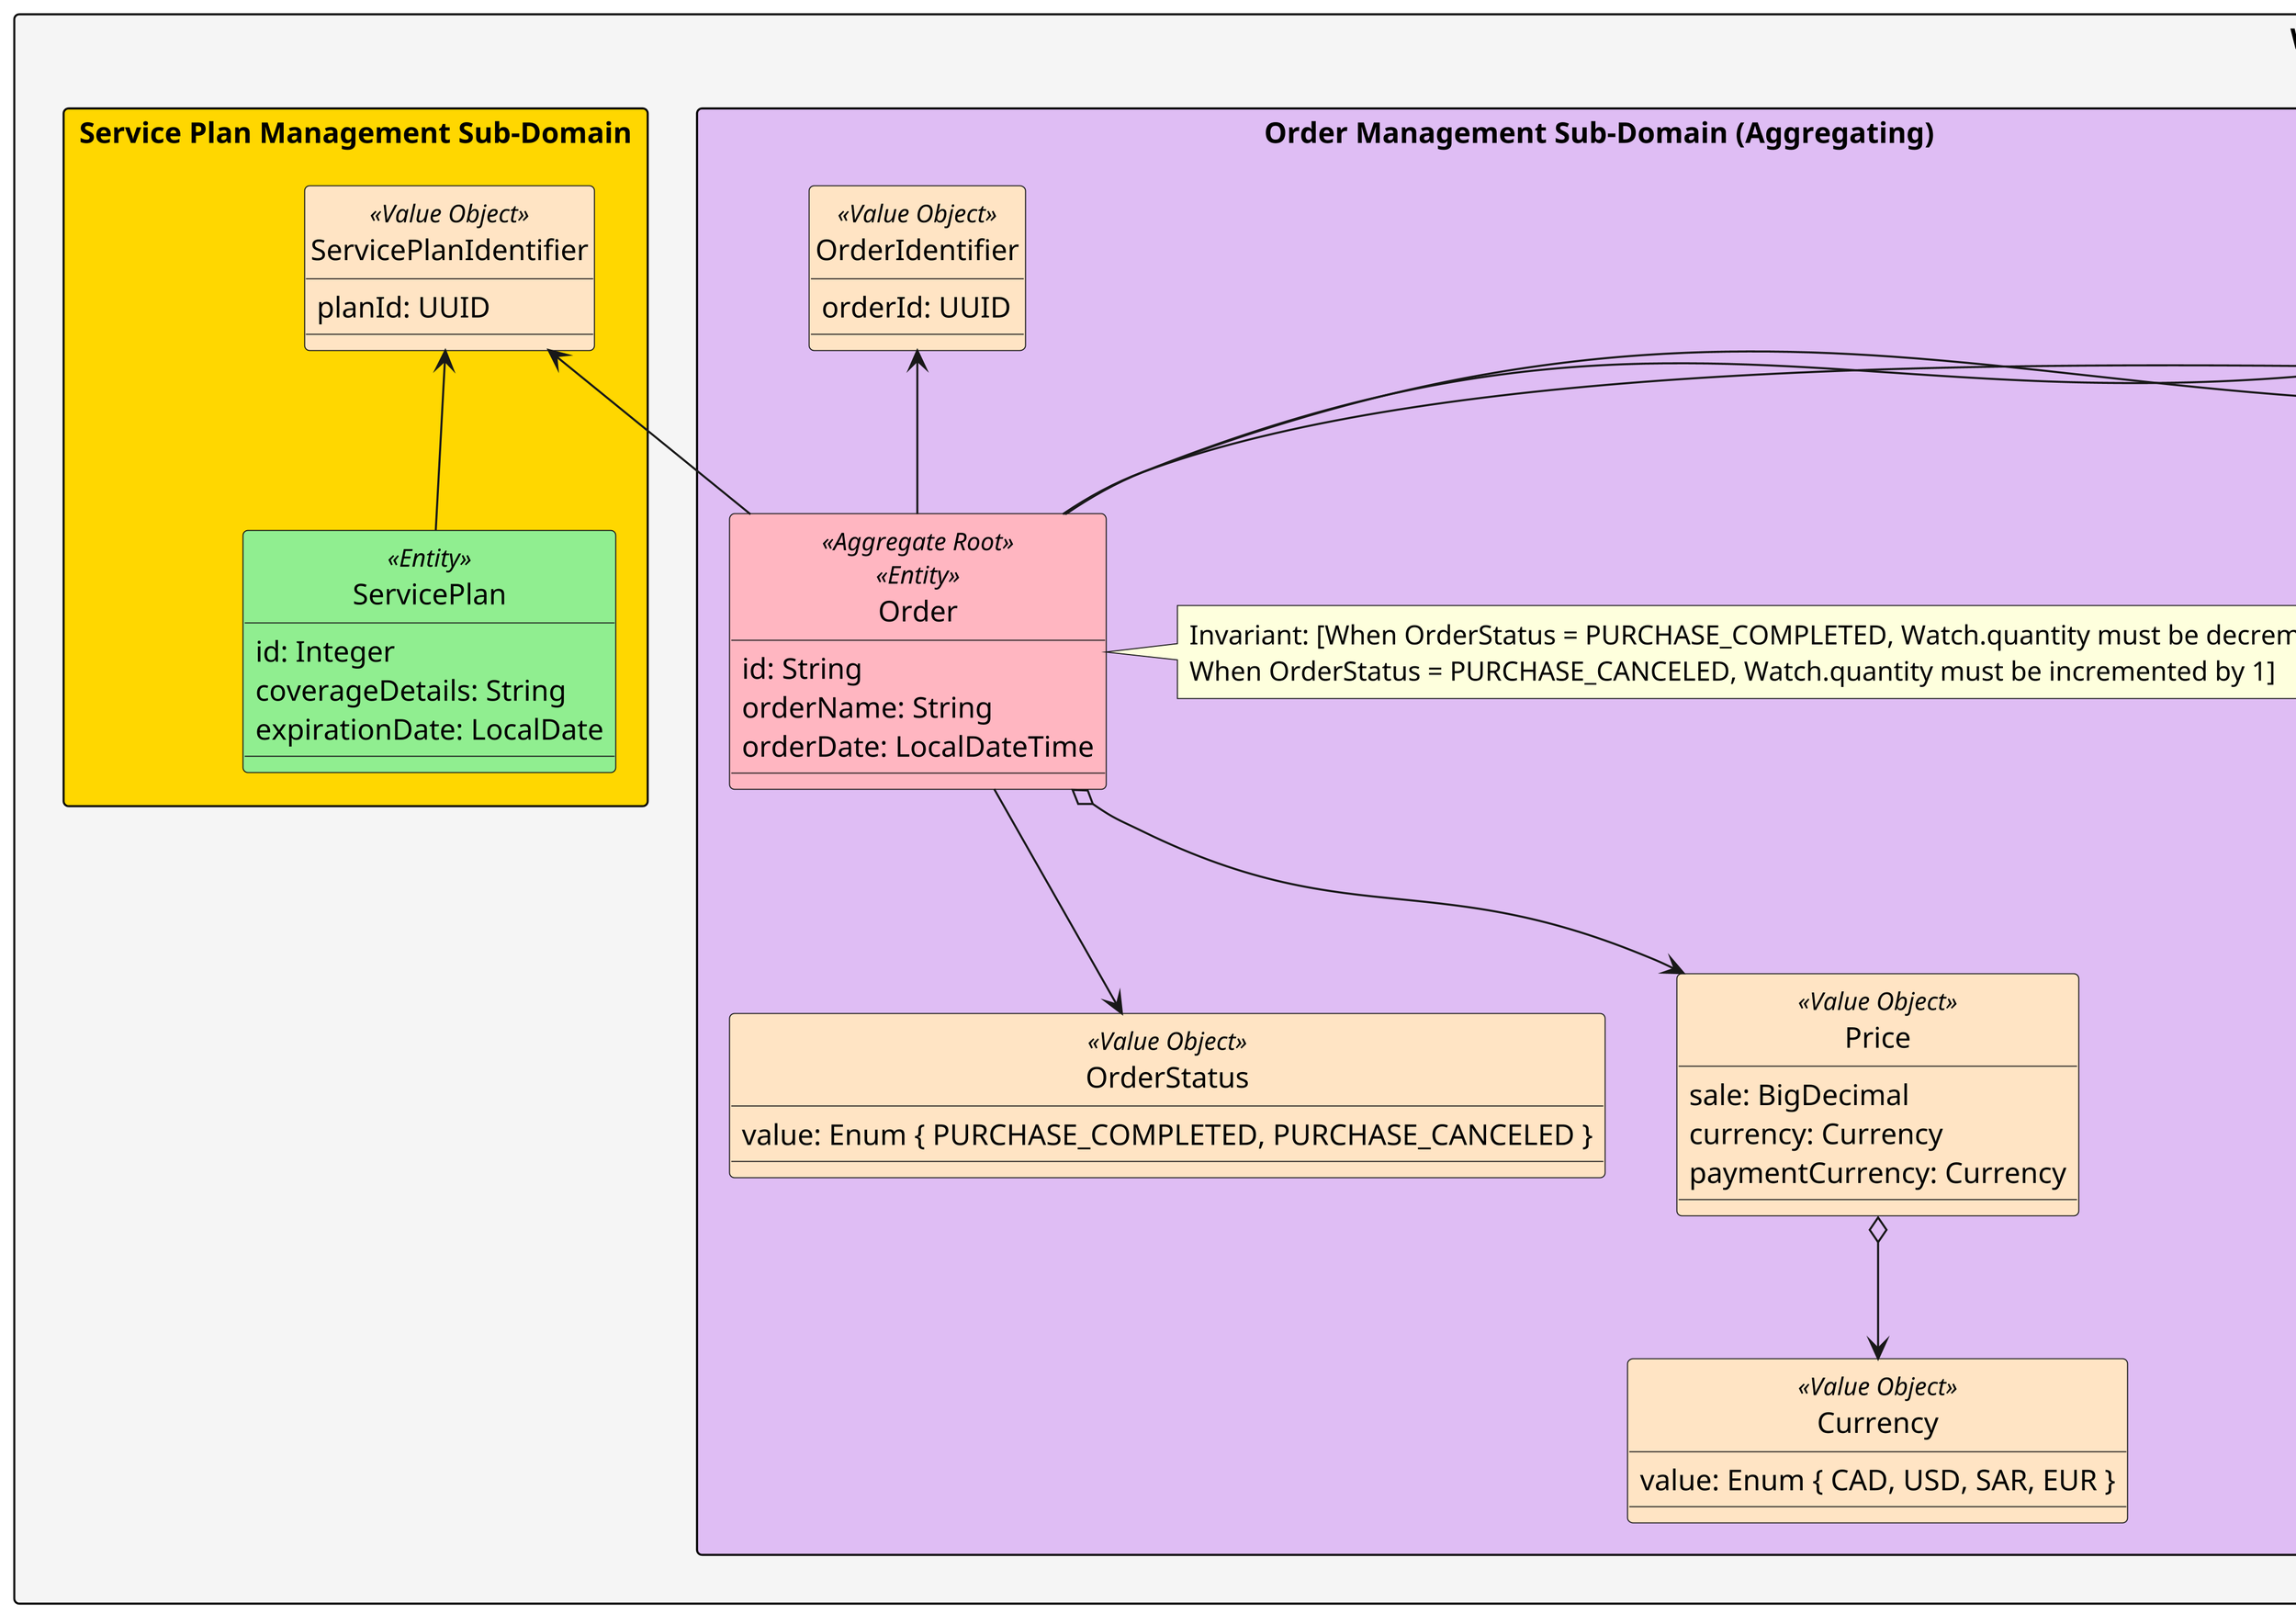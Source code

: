 @startuml
!pragma layout dot
skinparam graphviz_dot_options "-Grankdir=TB -Granksep=1.5 -Gnodesep=0.5"

hide circle
top to bottom direction

!define ENTITY(x) class x << Entity >>
!define AGGREGATE(x) class x << Aggregate >>
!define AGGREGATE_ROOT(x) class x << Aggregate Root >>
!define AGGREGATE_ROOT_ENTITY(x) class x << Aggregate Root >> << Entity >>
!define VALUE_OBJECT(x) class x << Value Object >>
!pragma useVerticalIf on
skinparam dpi 350
skinparam packageStyle rectangle
skinparam rectangle {
    BackgroundColor #f7f4eb
    BorderColor Black
}

Package "Watch Store System" <<Rectangle>> #F5F5F5 {

    Package "Customer Management Sub-Domain" <<Rectangle>> #FFCDD2 {
        ENTITY(Customer) #lightpink {
            id: Integer
            lastName: String
            firstName: String
            emailAddress: String
            username: String
            password: String
        }
        VALUE_OBJECT(CustomerIdentifier) #Bisque {
            customerId: UUID
        }
        VALUE_OBJECT(CustomerAddress) #Bisque {
            street: String
            city: String
            province: String
            postalCode: String
        }
        VALUE_OBJECT(PhoneNumber) #Bisque {
            type: String
            number: String
        }
        Customer -u-> CustomerIdentifier
        Customer o--> CustomerAddress
        Customer *-- "0..*" PhoneNumber
    }

    Package "Product Management Sub-Domain" <<Rectangle>> #C3E6CB {
        ENTITY(Watch) #lightblue {
            id: Integer
            model: String
            material: String
            quantity: Integer
        }
        ENTITY(Catalog) #lightgray {
            id: Integer
            type: String
            description: String
        }
        VALUE_OBJECT(WatchIdentifier) #Bisque {
            watchId: UUID
        }
        VALUE_OBJECT(CatalogIdentifier) #Bisque {
            catalogId: UUID
        }
        VALUE_OBJECT(Price) #Bisque {
            sale: BigDecimal
            msrp: BigDecimal
            cost: BigDecimal
            totalOptionsCost: BigDecimal
        }
        VALUE_OBJECT(WatchBrand) #Bisque {
            name: String
            country: String
        }
        VALUE_OBJECT(Accessory) #Bisque {
            name: String
            price: BigDecimal
        }
        VALUE_OBJECT(UsageType) #Bisque {
            value: Enum { NEW, USED }
        }

        Watch -u-> WatchIdentifier
        Watch -u-> CatalogIdentifier
        Watch o--> Price
        Watch o--> WatchBrand
        Watch *-- "0..*" Accessory
        Watch o--> UsageType
        Catalog -u-> CatalogIdentifier
    }

    Package "Service Plan Management Sub-Domain" <<Rectangle>> #FFD700 {
        ENTITY(ServicePlan) #lightgreen {
            id: Integer
            coverageDetails: String
            expirationDate: LocalDate
        }
        VALUE_OBJECT(ServicePlanIdentifier) #Bisque {
            planId: UUID
        }
        ServicePlan -u-> ServicePlanIdentifier
    }

    Package "Order Management Sub-Domain (Aggregating)" <<Rectangle>> #DFBDF4 {
        AGGREGATE_ROOT_ENTITY(Order) #lightPink {
            id: String
            orderName: String
            orderDate: LocalDateTime
        }
        VALUE_OBJECT(OrderIdentifier) #Bisque {
            orderId: UUID
        }
        VALUE_OBJECT(OrderStatus) #Bisque {
            value: Enum { PURCHASE_COMPLETED, PURCHASE_CANCELED }
        }
        VALUE_OBJECT(Price) #Bisque {
            sale: BigDecimal
            currency: Currency
            paymentCurrency: Currency
        }
        VALUE_OBJECT(Currency) #Bisque {
            value: Enum { CAD, USD, SAR, EUR }
        }

        Order -u-> OrderIdentifier
        Order -u-> CustomerIdentifier
        Order -u-> WatchIdentifier
        Order -u-> ServicePlanIdentifier
        Order -u-> CatalogIdentifier
        Order o--> Price
        Price o--> Currency
        Order --> OrderStatus

        note right of Order : Invariant: [When OrderStatus = PURCHASE_COMPLETED, Watch.quantity must be decremented by 1;\nWhen OrderStatus = PURCHASE_CANCELED, Watch.quantity must be incremented by 1]
    }
}

@enduml
